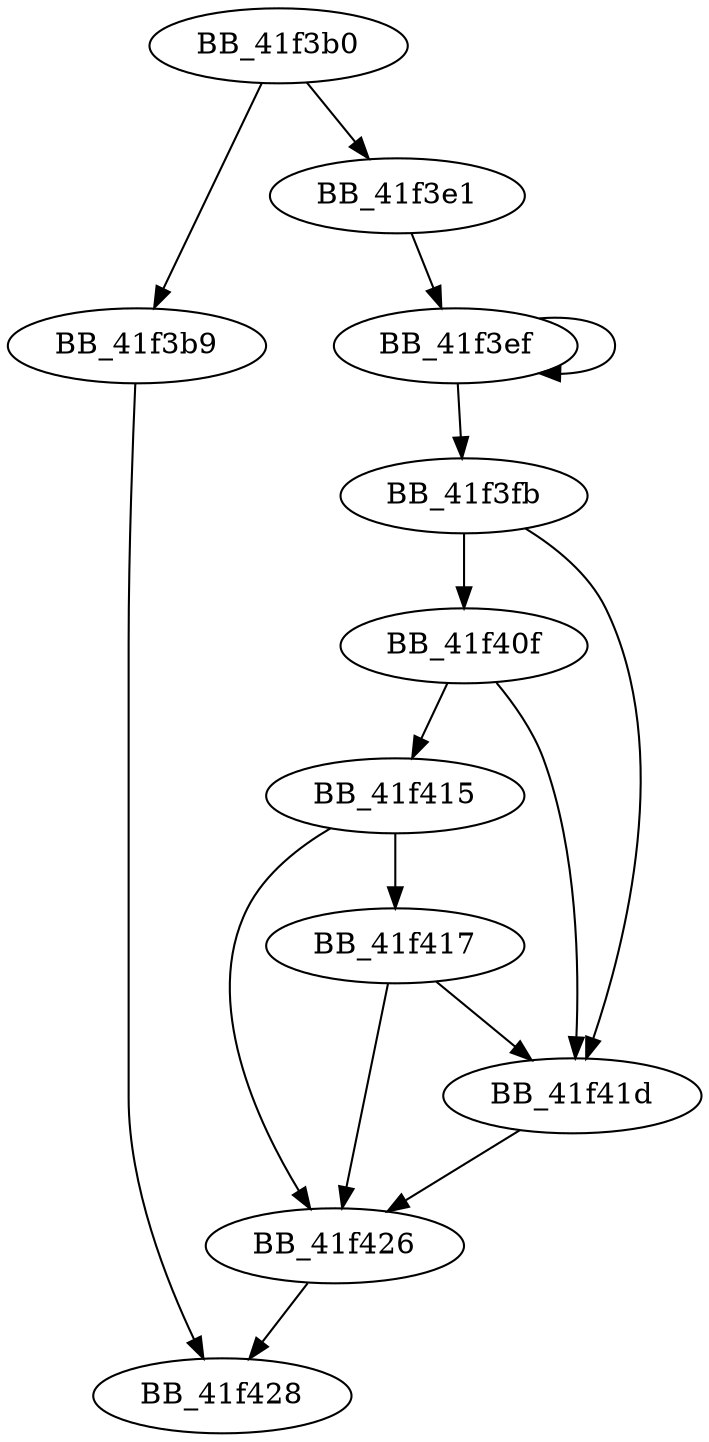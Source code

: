 DiGraph __aulldvrm{
BB_41f3b0->BB_41f3b9
BB_41f3b0->BB_41f3e1
BB_41f3b9->BB_41f428
BB_41f3e1->BB_41f3ef
BB_41f3ef->BB_41f3ef
BB_41f3ef->BB_41f3fb
BB_41f3fb->BB_41f40f
BB_41f3fb->BB_41f41d
BB_41f40f->BB_41f415
BB_41f40f->BB_41f41d
BB_41f415->BB_41f417
BB_41f415->BB_41f426
BB_41f417->BB_41f41d
BB_41f417->BB_41f426
BB_41f41d->BB_41f426
BB_41f426->BB_41f428
}
